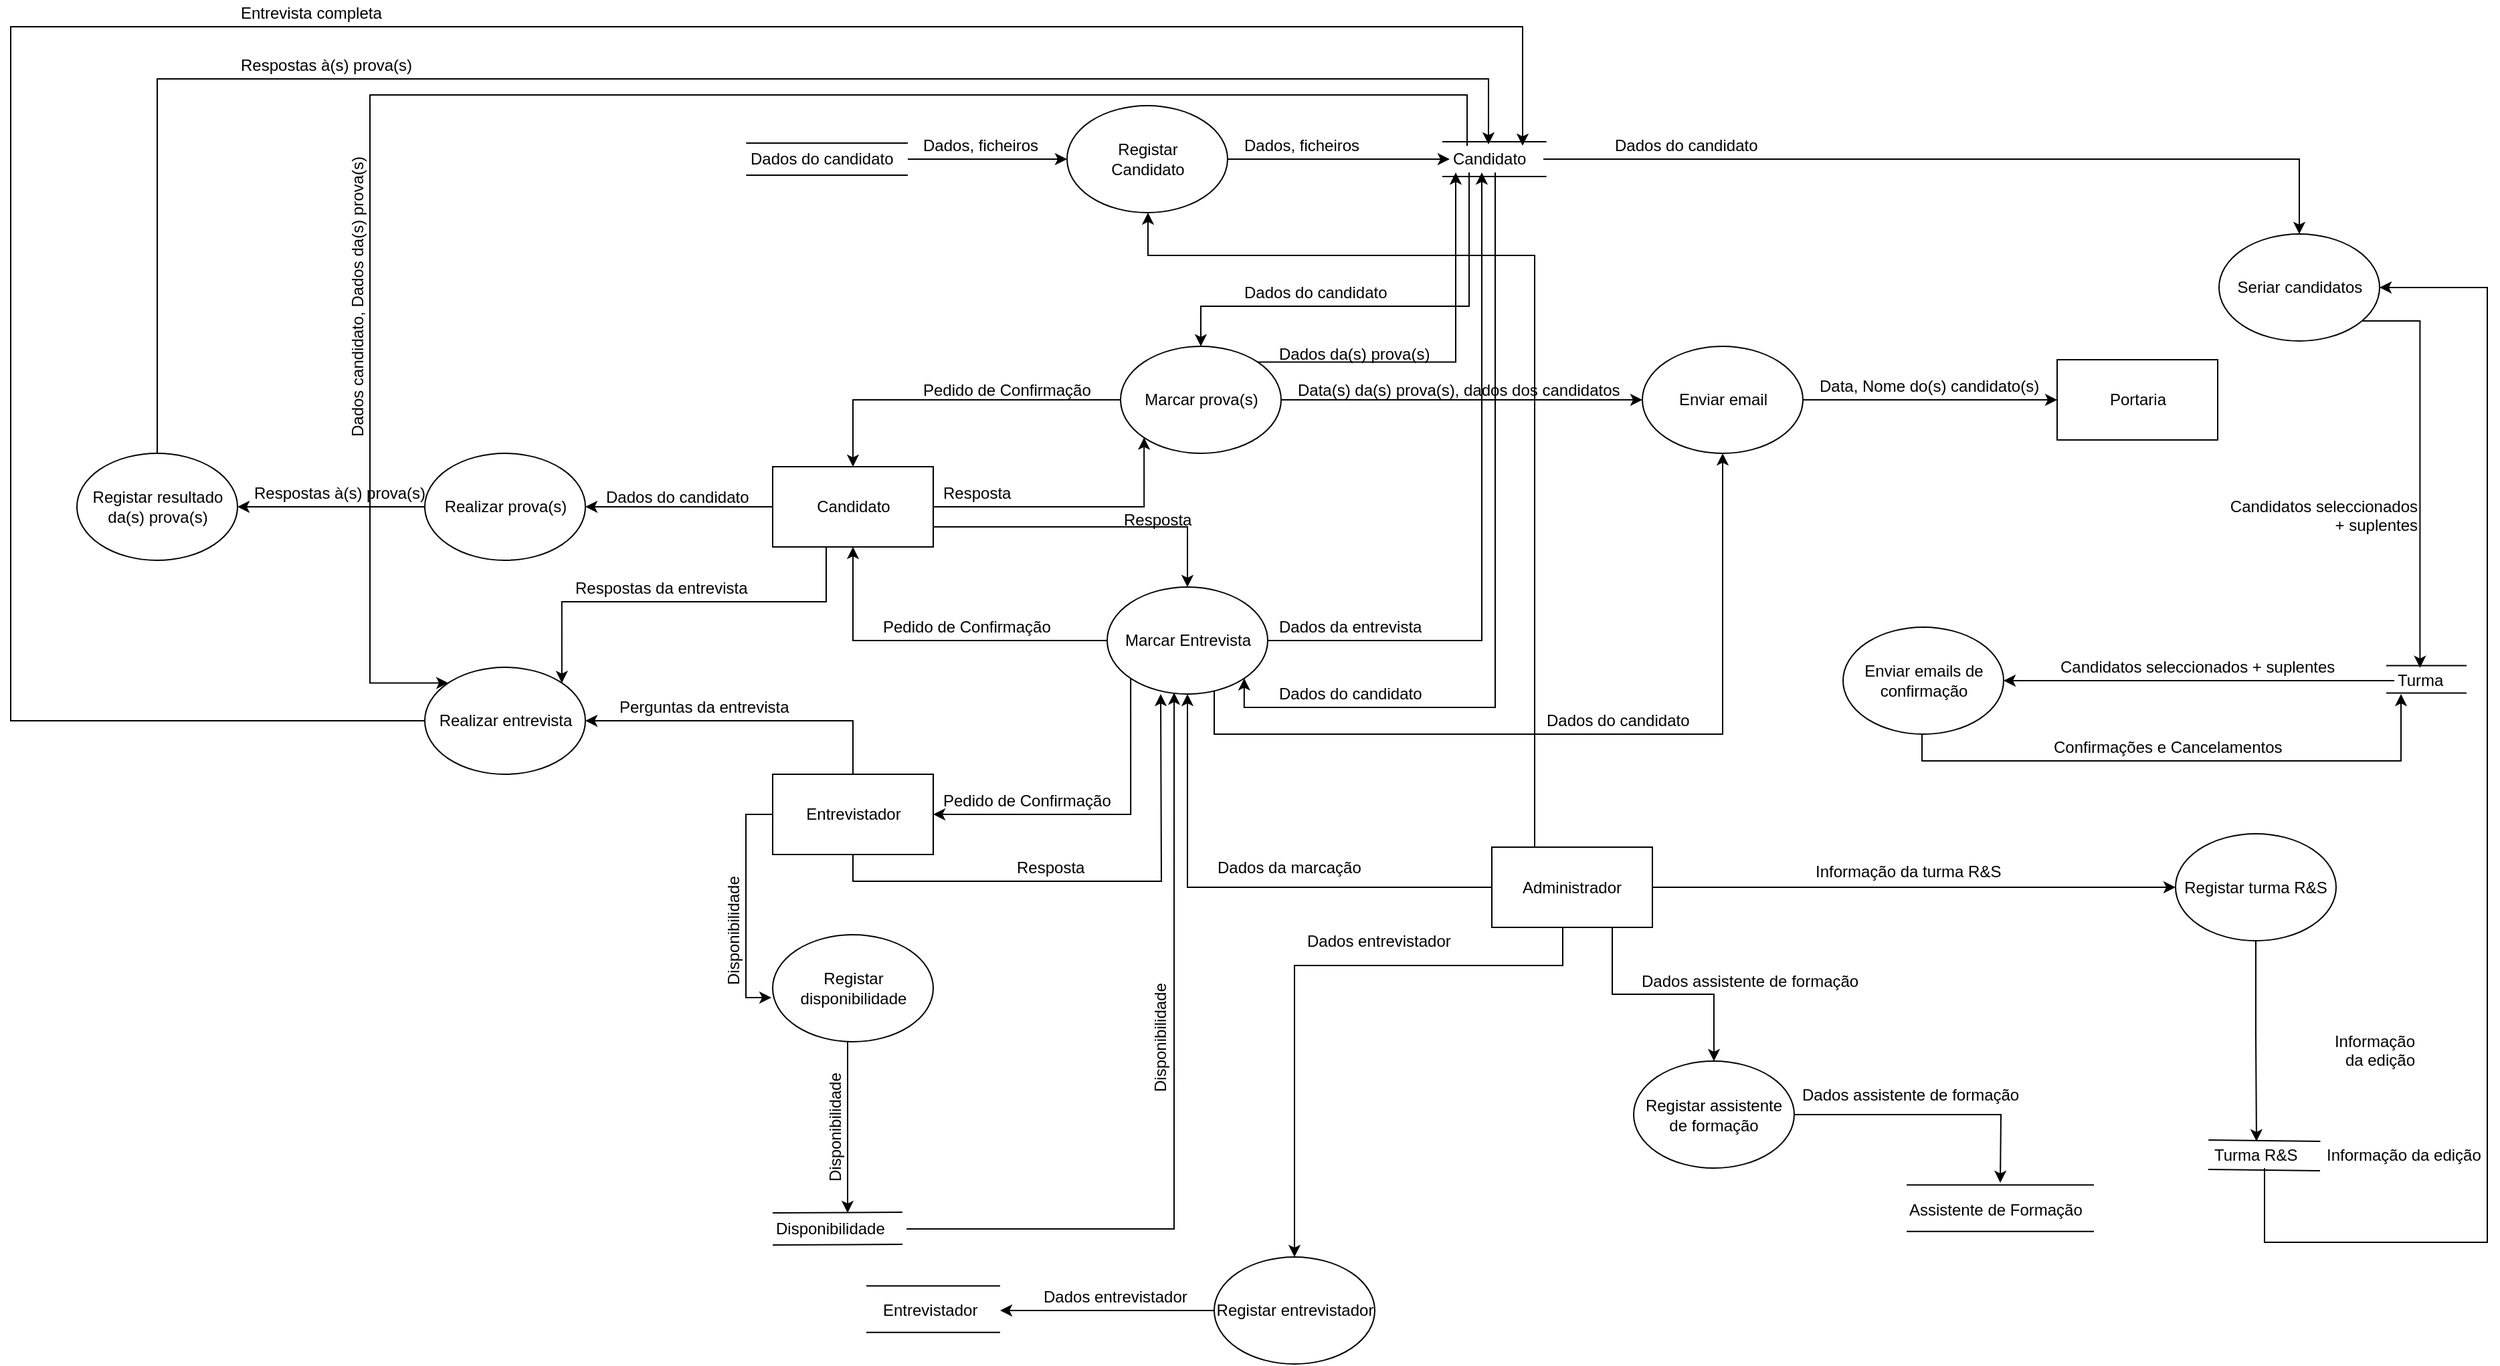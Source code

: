 <mxfile version="12.0.0" type="device" pages="1"><diagram id="WjhZQzVHBTu7egGQzAlN" name="Página-1"><mxGraphModel dx="3076" dy="856" grid="1" gridSize="10" guides="1" tooltips="1" connect="1" arrows="1" fold="1" page="1" pageScale="1" pageWidth="1654" pageHeight="1169" math="0" shadow="0"><root><mxCell id="0"/><mxCell id="1" parent="0"/><mxCell id="xNhu8k6eA5CsiCso3z8s-1" value="" style="shape=link;html=1;width=24;exitX=-0.007;exitY=0.5;exitDx=0;exitDy=0;exitPerimeter=0;" parent="1" source="xNhu8k6eA5CsiCso3z8s-2" edge="1"><mxGeometry width="50" height="50" relative="1" as="geometry"><mxPoint x="140.5" y="198" as="sourcePoint"/><mxPoint x="240.5" y="198" as="targetPoint"/></mxGeometry></mxCell><mxCell id="xNhu8k6eA5CsiCso3z8s-2" value="Dados do candidato" style="text;html=1;resizable=0;points=[];autosize=1;align=left;verticalAlign=top;spacingTop=-4;" parent="1" vertex="1"><mxGeometry x="120.5" y="188" width="120" height="20" as="geometry"/></mxCell><mxCell id="IRX2nNJQRGJOvkp_nu8Y-1" value="Registar &lt;br&gt;Candidato" style="ellipse;whiteSpace=wrap;html=1;" parent="1" vertex="1"><mxGeometry x="359.5" y="158" width="120" height="80" as="geometry"/></mxCell><mxCell id="IRX2nNJQRGJOvkp_nu8Y-40" style="edgeStyle=orthogonalEdgeStyle;rounded=0;orthogonalLoop=1;jettySize=auto;html=1;entryX=0.5;entryY=0;entryDx=0;entryDy=0;" parent="1" source="IRX2nNJQRGJOvkp_nu8Y-3" target="IRX2nNJQRGJOvkp_nu8Y-10" edge="1"><mxGeometry relative="1" as="geometry"><mxPoint x="535" y="338" as="targetPoint"/><mxPoint x="720.5" y="200" as="sourcePoint"/><Array as="points"><mxPoint x="660" y="308"/><mxPoint x="460" y="308"/></Array></mxGeometry></mxCell><mxCell id="IRX2nNJQRGJOvkp_nu8Y-42" style="edgeStyle=orthogonalEdgeStyle;rounded=0;orthogonalLoop=1;jettySize=auto;html=1;entryX=1;entryY=1;entryDx=0;entryDy=0;" parent="1" source="IRX2nNJQRGJOvkp_nu8Y-3" target="IRX2nNJQRGJOvkp_nu8Y-33" edge="1"><mxGeometry relative="1" as="geometry"><Array as="points"><mxPoint x="679.5" y="608"/><mxPoint x="491.5" y="608"/></Array></mxGeometry></mxCell><mxCell id="IRX2nNJQRGJOvkp_nu8Y-90" style="edgeStyle=orthogonalEdgeStyle;rounded=0;orthogonalLoop=1;jettySize=auto;html=1;entryX=0;entryY=0;entryDx=0;entryDy=0;" parent="1" source="IRX2nNJQRGJOvkp_nu8Y-3" target="IRX2nNJQRGJOvkp_nu8Y-82" edge="1"><mxGeometry relative="1" as="geometry"><mxPoint x="-102.5" y="540" as="targetPoint"/><Array as="points"><mxPoint x="658.5" y="150"/><mxPoint x="-161.5" y="150"/><mxPoint x="-161.5" y="590"/></Array></mxGeometry></mxCell><mxCell id="IRX2nNJQRGJOvkp_nu8Y-99" style="edgeStyle=orthogonalEdgeStyle;rounded=0;orthogonalLoop=1;jettySize=auto;html=1;" parent="1" source="IRX2nNJQRGJOvkp_nu8Y-3" target="IRX2nNJQRGJOvkp_nu8Y-98" edge="1"><mxGeometry relative="1" as="geometry"/></mxCell><mxCell id="IRX2nNJQRGJOvkp_nu8Y-3" value="Candidato" style="text;html=1;resizable=0;points=[];autosize=1;align=left;verticalAlign=top;spacingTop=-4;" parent="1" vertex="1"><mxGeometry x="645.5" y="188" width="70" height="20" as="geometry"/></mxCell><mxCell id="IRX2nNJQRGJOvkp_nu8Y-5" value="" style="shape=link;html=1;width=26;entryX=1.033;entryY=0.5;entryDx=0;entryDy=0;entryPerimeter=0;" parent="1" target="IRX2nNJQRGJOvkp_nu8Y-3" edge="1"><mxGeometry width="50" height="50" relative="1" as="geometry"><mxPoint x="640" y="198" as="sourcePoint"/><mxPoint x="632.5" y="191" as="targetPoint"/><Array as="points"><mxPoint x="659.5" y="198"/></Array></mxGeometry></mxCell><mxCell id="IRX2nNJQRGJOvkp_nu8Y-6" value="" style="endArrow=classic;html=1;entryX=0;entryY=0.5;entryDx=0;entryDy=0;" parent="1" source="xNhu8k6eA5CsiCso3z8s-2" target="IRX2nNJQRGJOvkp_nu8Y-1" edge="1"><mxGeometry width="50" height="50" relative="1" as="geometry"><mxPoint x="119.5" y="308" as="sourcePoint"/><mxPoint x="169.5" y="258" as="targetPoint"/></mxGeometry></mxCell><mxCell id="IRX2nNJQRGJOvkp_nu8Y-7" value="" style="endArrow=classic;html=1;exitX=1;exitY=0.5;exitDx=0;exitDy=0;" parent="1" source="IRX2nNJQRGJOvkp_nu8Y-1" target="IRX2nNJQRGJOvkp_nu8Y-3" edge="1"><mxGeometry width="50" height="50" relative="1" as="geometry"><mxPoint x="419.5" y="238" as="sourcePoint"/><mxPoint x="589.5" y="228" as="targetPoint"/></mxGeometry></mxCell><mxCell id="IRX2nNJQRGJOvkp_nu8Y-8" value="Dados, ficheiros&lt;br&gt;" style="text;html=1;resizable=0;points=[];autosize=1;align=left;verticalAlign=top;spacingTop=-4;" parent="1" vertex="1"><mxGeometry x="249.5" y="178" width="100" height="20" as="geometry"/></mxCell><mxCell id="IRX2nNJQRGJOvkp_nu8Y-9" value="Dados, ficheiros&lt;br&gt;" style="text;html=1;resizable=0;points=[];autosize=1;align=left;verticalAlign=top;spacingTop=-4;" parent="1" vertex="1"><mxGeometry x="489.5" y="178" width="100" height="20" as="geometry"/></mxCell><mxCell id="IRX2nNJQRGJOvkp_nu8Y-38" style="edgeStyle=orthogonalEdgeStyle;rounded=0;orthogonalLoop=1;jettySize=auto;html=1;exitX=0;exitY=0.5;exitDx=0;exitDy=0;entryX=0.5;entryY=0;entryDx=0;entryDy=0;" parent="1" source="IRX2nNJQRGJOvkp_nu8Y-10" target="IRX2nNJQRGJOvkp_nu8Y-13" edge="1"><mxGeometry relative="1" as="geometry"/></mxCell><mxCell id="IRX2nNJQRGJOvkp_nu8Y-39" style="edgeStyle=orthogonalEdgeStyle;rounded=0;orthogonalLoop=1;jettySize=auto;html=1;exitX=1;exitY=0;exitDx=0;exitDy=0;" parent="1" source="IRX2nNJQRGJOvkp_nu8Y-10" edge="1" target="IRX2nNJQRGJOvkp_nu8Y-3"><mxGeometry relative="1" as="geometry"><mxPoint x="890" y="290" as="targetPoint"/><Array as="points"><mxPoint x="650" y="350"/></Array></mxGeometry></mxCell><mxCell id="IRX2nNJQRGJOvkp_nu8Y-10" value="Marcar prova(s)" style="ellipse;whiteSpace=wrap;html=1;" parent="1" vertex="1"><mxGeometry x="399.5" y="338" width="120" height="80" as="geometry"/></mxCell><mxCell id="IRX2nNJQRGJOvkp_nu8Y-12" value="Dados do candidato" style="text;html=1;resizable=0;points=[];autosize=1;align=left;verticalAlign=top;spacingTop=-4;rotation=0;" parent="1" vertex="1"><mxGeometry x="489.5" y="288" width="120" height="20" as="geometry"/></mxCell><mxCell id="IRX2nNJQRGJOvkp_nu8Y-36" style="edgeStyle=orthogonalEdgeStyle;rounded=0;orthogonalLoop=1;jettySize=auto;html=1;entryX=0;entryY=1;entryDx=0;entryDy=0;" parent="1" source="IRX2nNJQRGJOvkp_nu8Y-13" target="IRX2nNJQRGJOvkp_nu8Y-10" edge="1"><mxGeometry relative="1" as="geometry"><mxPoint x="409.5" y="408" as="targetPoint"/></mxGeometry></mxCell><mxCell id="IRX2nNJQRGJOvkp_nu8Y-46" style="edgeStyle=orthogonalEdgeStyle;rounded=0;orthogonalLoop=1;jettySize=auto;html=1;exitX=1;exitY=0.75;exitDx=0;exitDy=0;entryX=0.5;entryY=0;entryDx=0;entryDy=0;" parent="1" source="IRX2nNJQRGJOvkp_nu8Y-13" target="IRX2nNJQRGJOvkp_nu8Y-33" edge="1"><mxGeometry relative="1" as="geometry"/></mxCell><mxCell id="IRX2nNJQRGJOvkp_nu8Y-72" style="edgeStyle=orthogonalEdgeStyle;rounded=0;orthogonalLoop=1;jettySize=auto;html=1;exitX=0;exitY=0.5;exitDx=0;exitDy=0;entryX=1;entryY=0.5;entryDx=0;entryDy=0;" parent="1" source="IRX2nNJQRGJOvkp_nu8Y-13" target="IRX2nNJQRGJOvkp_nu8Y-70" edge="1"><mxGeometry relative="1" as="geometry"/></mxCell><mxCell id="IRX2nNJQRGJOvkp_nu8Y-85" style="edgeStyle=orthogonalEdgeStyle;rounded=0;orthogonalLoop=1;jettySize=auto;html=1;entryX=1;entryY=0;entryDx=0;entryDy=0;" parent="1" source="IRX2nNJQRGJOvkp_nu8Y-13" target="IRX2nNJQRGJOvkp_nu8Y-82" edge="1"><mxGeometry relative="1" as="geometry"><Array as="points"><mxPoint x="179.5" y="529"/><mxPoint x="-18.5" y="529"/></Array></mxGeometry></mxCell><mxCell id="IRX2nNJQRGJOvkp_nu8Y-13" value="Candidato" style="rounded=0;whiteSpace=wrap;html=1;" parent="1" vertex="1"><mxGeometry x="139.5" y="428" width="120" height="60" as="geometry"/></mxCell><mxCell id="IRX2nNJQRGJOvkp_nu8Y-15" value="Pedido de Confirmação" style="text;html=1;resizable=0;points=[];autosize=1;align=left;verticalAlign=top;spacingTop=-4;rotation=0;" parent="1" vertex="1"><mxGeometry x="249.5" y="361" width="140" height="20" as="geometry"/></mxCell><mxCell id="IRX2nNJQRGJOvkp_nu8Y-19" value="Resposta" style="text;html=1;resizable=0;points=[];autosize=1;align=left;verticalAlign=top;spacingTop=-4;rotation=0;" parent="1" vertex="1"><mxGeometry x="264.5" y="438" width="70" height="20" as="geometry"/></mxCell><mxCell id="IRX2nNJQRGJOvkp_nu8Y-23" value="Dados da(s) prova(s)" style="text;html=1;resizable=0;points=[];autosize=1;align=left;verticalAlign=top;spacingTop=-4;rotation=0;" parent="1" vertex="1"><mxGeometry x="515.5" y="334" width="130" height="20" as="geometry"/></mxCell><mxCell id="IRX2nNJQRGJOvkp_nu8Y-24" value="Portaria" style="rounded=0;whiteSpace=wrap;html=1;" parent="1" vertex="1"><mxGeometry x="1099.5" y="348" width="120" height="60" as="geometry"/></mxCell><mxCell id="IRX2nNJQRGJOvkp_nu8Y-25" value="Data(s) da(s) prova(s), dados dos candidatos" style="text;html=1;resizable=0;points=[];autosize=1;align=left;verticalAlign=top;spacingTop=-4;rotation=0;" parent="1" vertex="1"><mxGeometry x="529.5" y="361" width="260" height="20" as="geometry"/></mxCell><mxCell id="IRX2nNJQRGJOvkp_nu8Y-27" value="Enviar email" style="ellipse;whiteSpace=wrap;html=1;" parent="1" vertex="1"><mxGeometry x="789.5" y="338" width="120" height="80" as="geometry"/></mxCell><mxCell id="IRX2nNJQRGJOvkp_nu8Y-28" value="" style="endArrow=classic;html=1;exitX=1;exitY=0.5;exitDx=0;exitDy=0;entryX=0;entryY=0.5;entryDx=0;entryDy=0;" parent="1" source="IRX2nNJQRGJOvkp_nu8Y-10" target="IRX2nNJQRGJOvkp_nu8Y-27" edge="1"><mxGeometry width="50" height="50" relative="1" as="geometry"><mxPoint x="119.5" y="668" as="sourcePoint"/><mxPoint x="169.5" y="618" as="targetPoint"/></mxGeometry></mxCell><mxCell id="IRX2nNJQRGJOvkp_nu8Y-29" value="" style="endArrow=classic;html=1;exitX=1;exitY=0.5;exitDx=0;exitDy=0;entryX=0;entryY=0.5;entryDx=0;entryDy=0;" parent="1" source="IRX2nNJQRGJOvkp_nu8Y-27" target="IRX2nNJQRGJOvkp_nu8Y-24" edge="1"><mxGeometry width="50" height="50" relative="1" as="geometry"><mxPoint x="929.5" y="408" as="sourcePoint"/><mxPoint x="979.5" y="358" as="targetPoint"/></mxGeometry></mxCell><mxCell id="IRX2nNJQRGJOvkp_nu8Y-30" value="Data, Nome do(s) candidato(s)" style="text;html=1;resizable=0;points=[];autosize=1;align=left;verticalAlign=top;spacingTop=-4;rotation=0;" parent="1" vertex="1"><mxGeometry x="919.5" y="358" width="180" height="20" as="geometry"/></mxCell><mxCell id="IRX2nNJQRGJOvkp_nu8Y-34" style="edgeStyle=orthogonalEdgeStyle;rounded=0;orthogonalLoop=1;jettySize=auto;html=1;" parent="1" source="IRX2nNJQRGJOvkp_nu8Y-33" target="IRX2nNJQRGJOvkp_nu8Y-3" edge="1"><mxGeometry relative="1" as="geometry"><Array as="points"><mxPoint x="669.5" y="558"/></Array></mxGeometry></mxCell><mxCell id="IRX2nNJQRGJOvkp_nu8Y-44" style="edgeStyle=orthogonalEdgeStyle;rounded=0;orthogonalLoop=1;jettySize=auto;html=1;entryX=0.5;entryY=1;entryDx=0;entryDy=0;" parent="1" source="IRX2nNJQRGJOvkp_nu8Y-33" target="IRX2nNJQRGJOvkp_nu8Y-13" edge="1"><mxGeometry relative="1" as="geometry"/></mxCell><mxCell id="IRX2nNJQRGJOvkp_nu8Y-50" style="edgeStyle=orthogonalEdgeStyle;rounded=0;orthogonalLoop=1;jettySize=auto;html=1;entryX=0.5;entryY=1;entryDx=0;entryDy=0;" parent="1" source="IRX2nNJQRGJOvkp_nu8Y-33" target="IRX2nNJQRGJOvkp_nu8Y-27" edge="1"><mxGeometry relative="1" as="geometry"><Array as="points"><mxPoint x="469.5" y="628"/><mxPoint x="849.5" y="628"/></Array></mxGeometry></mxCell><mxCell id="IRX2nNJQRGJOvkp_nu8Y-54" style="edgeStyle=orthogonalEdgeStyle;rounded=0;orthogonalLoop=1;jettySize=auto;html=1;exitX=0;exitY=1;exitDx=0;exitDy=0;entryX=1;entryY=0.5;entryDx=0;entryDy=0;" parent="1" source="IRX2nNJQRGJOvkp_nu8Y-33" target="IRX2nNJQRGJOvkp_nu8Y-53" edge="1"><mxGeometry relative="1" as="geometry"><Array as="points"><mxPoint x="407.5" y="688"/></Array></mxGeometry></mxCell><mxCell id="IRX2nNJQRGJOvkp_nu8Y-33" value="Marcar Entrevista" style="ellipse;whiteSpace=wrap;html=1;" parent="1" vertex="1"><mxGeometry x="389.5" y="518" width="120" height="80" as="geometry"/></mxCell><mxCell id="IRX2nNJQRGJOvkp_nu8Y-41" value="Dados da entrevista" style="text;html=1;resizable=0;points=[];autosize=1;align=left;verticalAlign=top;spacingTop=-4;rotation=0;" parent="1" vertex="1"><mxGeometry x="515.5" y="538" width="120" height="20" as="geometry"/></mxCell><mxCell id="IRX2nNJQRGJOvkp_nu8Y-43" value="Dados do candidato" style="text;html=1;resizable=0;points=[];autosize=1;align=left;verticalAlign=top;spacingTop=-4;rotation=0;" parent="1" vertex="1"><mxGeometry x="515.5" y="588" width="120" height="20" as="geometry"/></mxCell><mxCell id="IRX2nNJQRGJOvkp_nu8Y-45" value="Pedido de Confirmação" style="text;html=1;resizable=0;points=[];autosize=1;align=left;verticalAlign=top;spacingTop=-4;rotation=0;" parent="1" vertex="1"><mxGeometry x="219.5" y="538" width="140" height="20" as="geometry"/></mxCell><mxCell id="IRX2nNJQRGJOvkp_nu8Y-47" value="Resposta" style="text;html=1;resizable=0;points=[];autosize=1;align=left;verticalAlign=top;spacingTop=-4;rotation=0;" parent="1" vertex="1"><mxGeometry x="399.5" y="458" width="70" height="20" as="geometry"/></mxCell><mxCell id="IRX2nNJQRGJOvkp_nu8Y-51" value="Dados do candidato" style="text;html=1;resizable=0;points=[];autosize=1;align=left;verticalAlign=top;spacingTop=-4;rotation=0;" parent="1" vertex="1"><mxGeometry x="715.5" y="608" width="120" height="20" as="geometry"/></mxCell><mxCell id="IRX2nNJQRGJOvkp_nu8Y-56" style="edgeStyle=orthogonalEdgeStyle;rounded=0;orthogonalLoop=1;jettySize=auto;html=1;exitX=0.5;exitY=1;exitDx=0;exitDy=0;" parent="1" source="IRX2nNJQRGJOvkp_nu8Y-53" edge="1"><mxGeometry relative="1" as="geometry"><mxPoint x="429.5" y="598" as="targetPoint"/></mxGeometry></mxCell><mxCell id="IRX2nNJQRGJOvkp_nu8Y-62" style="edgeStyle=orthogonalEdgeStyle;rounded=0;orthogonalLoop=1;jettySize=auto;html=1;exitX=0;exitY=0.5;exitDx=0;exitDy=0;entryX=-0.008;entryY=0.588;entryDx=0;entryDy=0;entryPerimeter=0;" parent="1" source="IRX2nNJQRGJOvkp_nu8Y-53" target="IRX2nNJQRGJOvkp_nu8Y-61" edge="1"><mxGeometry relative="1" as="geometry"/></mxCell><mxCell id="IRX2nNJQRGJOvkp_nu8Y-83" style="edgeStyle=orthogonalEdgeStyle;rounded=0;orthogonalLoop=1;jettySize=auto;html=1;entryX=1;entryY=0.5;entryDx=0;entryDy=0;" parent="1" source="IRX2nNJQRGJOvkp_nu8Y-53" target="IRX2nNJQRGJOvkp_nu8Y-82" edge="1"><mxGeometry relative="1" as="geometry"><Array as="points"><mxPoint x="199.5" y="618"/></Array></mxGeometry></mxCell><mxCell id="IRX2nNJQRGJOvkp_nu8Y-53" value="Entrevistador" style="rounded=0;whiteSpace=wrap;html=1;" parent="1" vertex="1"><mxGeometry x="139.5" y="658" width="120" height="60" as="geometry"/></mxCell><mxCell id="IRX2nNJQRGJOvkp_nu8Y-55" value="Pedido de Confirmação" style="text;html=1;resizable=0;points=[];autosize=1;align=left;verticalAlign=top;spacingTop=-4;rotation=0;" parent="1" vertex="1"><mxGeometry x="264.5" y="668" width="140" height="20" as="geometry"/></mxCell><mxCell id="IRX2nNJQRGJOvkp_nu8Y-57" value="Resposta" style="text;html=1;resizable=0;points=[];autosize=1;align=left;verticalAlign=top;spacingTop=-4;rotation=0;" parent="1" vertex="1"><mxGeometry x="319.5" y="718" width="70" height="20" as="geometry"/></mxCell><mxCell id="IRX2nNJQRGJOvkp_nu8Y-66" style="edgeStyle=orthogonalEdgeStyle;rounded=0;orthogonalLoop=1;jettySize=auto;html=1;exitX=0.5;exitY=1;exitDx=0;exitDy=0;entryX=0.56;entryY=-0.1;entryDx=0;entryDy=0;entryPerimeter=0;" parent="1" source="IRX2nNJQRGJOvkp_nu8Y-61" target="IRX2nNJQRGJOvkp_nu8Y-65" edge="1"><mxGeometry relative="1" as="geometry"><Array as="points"><mxPoint x="195.5" y="858"/></Array></mxGeometry></mxCell><mxCell id="IRX2nNJQRGJOvkp_nu8Y-61" value="Registar disponibilidade" style="ellipse;whiteSpace=wrap;html=1;" parent="1" vertex="1"><mxGeometry x="139.5" y="778" width="120" height="80" as="geometry"/></mxCell><mxCell id="IRX2nNJQRGJOvkp_nu8Y-63" value="Disponibilidade" style="text;html=1;resizable=0;points=[];autosize=1;align=left;verticalAlign=top;spacingTop=-4;rotation=270;" parent="1" vertex="1"><mxGeometry x="60.5" y="758" width="100" height="20" as="geometry"/></mxCell><mxCell id="IRX2nNJQRGJOvkp_nu8Y-64" value="" style="shape=link;html=1;width=24;exitX=0;exitY=0.5;exitDx=0;exitDy=0;exitPerimeter=0;" parent="1" source="IRX2nNJQRGJOvkp_nu8Y-65" edge="1"><mxGeometry width="50" height="50" relative="1" as="geometry"><mxPoint x="146.5" y="997.5" as="sourcePoint"/><mxPoint x="236.5" y="997.5" as="targetPoint"/></mxGeometry></mxCell><mxCell id="IRX2nNJQRGJOvkp_nu8Y-68" style="edgeStyle=orthogonalEdgeStyle;rounded=0;orthogonalLoop=1;jettySize=auto;html=1;entryX=0.417;entryY=0.988;entryDx=0;entryDy=0;entryPerimeter=0;" parent="1" source="IRX2nNJQRGJOvkp_nu8Y-65" target="IRX2nNJQRGJOvkp_nu8Y-33" edge="1"><mxGeometry relative="1" as="geometry"/></mxCell><mxCell id="IRX2nNJQRGJOvkp_nu8Y-65" value="Disponibilidade" style="text;html=1;resizable=0;points=[];autosize=1;align=left;verticalAlign=top;spacingTop=-4;rotation=0;" parent="1" vertex="1"><mxGeometry x="139.5" y="988" width="100" height="20" as="geometry"/></mxCell><mxCell id="IRX2nNJQRGJOvkp_nu8Y-67" value="Disponibilidade" style="text;html=1;resizable=0;points=[];autosize=1;align=left;verticalAlign=top;spacingTop=-4;rotation=270;" parent="1" vertex="1"><mxGeometry x="136.5" y="905" width="100" height="20" as="geometry"/></mxCell><mxCell id="IRX2nNJQRGJOvkp_nu8Y-69" value="Disponibilidade" style="text;html=1;resizable=0;points=[];autosize=1;align=left;verticalAlign=top;spacingTop=-4;rotation=270;" parent="1" vertex="1"><mxGeometry x="379.5" y="838" width="100" height="20" as="geometry"/></mxCell><mxCell id="IRX2nNJQRGJOvkp_nu8Y-74" style="edgeStyle=orthogonalEdgeStyle;rounded=0;orthogonalLoop=1;jettySize=auto;html=1;entryX=1;entryY=0.5;entryDx=0;entryDy=0;" parent="1" source="IRX2nNJQRGJOvkp_nu8Y-70" target="IRX2nNJQRGJOvkp_nu8Y-71" edge="1"><mxGeometry relative="1" as="geometry"/></mxCell><mxCell id="IRX2nNJQRGJOvkp_nu8Y-70" value="Realizar prova(s)" style="ellipse;whiteSpace=wrap;html=1;" parent="1" vertex="1"><mxGeometry x="-120.5" y="418" width="120" height="80" as="geometry"/></mxCell><mxCell id="IRX2nNJQRGJOvkp_nu8Y-78" style="edgeStyle=orthogonalEdgeStyle;rounded=0;orthogonalLoop=1;jettySize=auto;html=1;entryX=0.414;entryY=-0.05;entryDx=0;entryDy=0;entryPerimeter=0;" parent="1" source="IRX2nNJQRGJOvkp_nu8Y-71" target="IRX2nNJQRGJOvkp_nu8Y-3" edge="1"><mxGeometry relative="1" as="geometry"><Array as="points"><mxPoint x="-320.5" y="138"/><mxPoint x="674.5" y="138"/></Array></mxGeometry></mxCell><mxCell id="IRX2nNJQRGJOvkp_nu8Y-71" value="Registar resultado da(s) prova(s)" style="ellipse;whiteSpace=wrap;html=1;" parent="1" vertex="1"><mxGeometry x="-380.5" y="418" width="120" height="80" as="geometry"/></mxCell><mxCell id="IRX2nNJQRGJOvkp_nu8Y-75" value="Dados do candidato" style="text;html=1;resizable=0;points=[];autosize=1;align=left;verticalAlign=top;spacingTop=-4;rotation=0;" parent="1" vertex="1"><mxGeometry x="12.5" y="441" width="120" height="20" as="geometry"/></mxCell><mxCell id="IRX2nNJQRGJOvkp_nu8Y-80" value="Respostas à(s) prova(s)&lt;br&gt;" style="text;html=1;resizable=0;points=[];autosize=1;align=left;verticalAlign=top;spacingTop=-4;rotation=0;" parent="1" vertex="1"><mxGeometry x="-250.5" y="438" width="140" height="20" as="geometry"/></mxCell><mxCell id="IRX2nNJQRGJOvkp_nu8Y-81" value="Respostas à(s) prova(s)&lt;br&gt;" style="text;html=1;resizable=0;points=[];autosize=1;align=left;verticalAlign=top;spacingTop=-4;rotation=0;" parent="1" vertex="1"><mxGeometry x="-260.5" y="118" width="140" height="20" as="geometry"/></mxCell><mxCell id="IRX2nNJQRGJOvkp_nu8Y-87" style="edgeStyle=orthogonalEdgeStyle;rounded=0;orthogonalLoop=1;jettySize=auto;html=1;exitX=0;exitY=0.5;exitDx=0;exitDy=0;" parent="1" source="IRX2nNJQRGJOvkp_nu8Y-82" target="IRX2nNJQRGJOvkp_nu8Y-3" edge="1"><mxGeometry relative="1" as="geometry"><Array as="points"><mxPoint x="-430" y="618"/><mxPoint x="-430" y="99"/><mxPoint x="700" y="99"/></Array><mxPoint x="690" y="180" as="targetPoint"/></mxGeometry></mxCell><mxCell id="IRX2nNJQRGJOvkp_nu8Y-82" value="Realizar entrevista" style="ellipse;whiteSpace=wrap;html=1;" parent="1" vertex="1"><mxGeometry x="-120.5" y="578" width="120" height="80" as="geometry"/></mxCell><mxCell id="IRX2nNJQRGJOvkp_nu8Y-84" value="Perguntas da entrevista" style="text;html=1;resizable=0;points=[];autosize=1;align=left;verticalAlign=top;spacingTop=-4;rotation=0;" parent="1" vertex="1"><mxGeometry x="22.5" y="598" width="140" height="20" as="geometry"/></mxCell><mxCell id="IRX2nNJQRGJOvkp_nu8Y-86" value="Respostas da entrevista" style="text;html=1;resizable=0;points=[];autosize=1;align=left;verticalAlign=top;spacingTop=-4;rotation=0;" parent="1" vertex="1"><mxGeometry x="-10.5" y="509" width="140" height="20" as="geometry"/></mxCell><mxCell id="IRX2nNJQRGJOvkp_nu8Y-89" value="Entrevista completa" style="text;html=1;resizable=0;points=[];autosize=1;align=left;verticalAlign=top;spacingTop=-4;rotation=0;" parent="1" vertex="1"><mxGeometry x="-260.5" y="79" width="120" height="20" as="geometry"/></mxCell><mxCell id="IRX2nNJQRGJOvkp_nu8Y-91" value="Dados candidato, Dados da(s) prova(s)" style="text;html=1;resizable=0;points=[];autosize=1;align=left;verticalAlign=top;spacingTop=-4;rotation=270;" parent="1" vertex="1"><mxGeometry x="-280.5" y="288" width="220" height="20" as="geometry"/></mxCell><mxCell id="IRX2nNJQRGJOvkp_nu8Y-95" style="edgeStyle=orthogonalEdgeStyle;rounded=0;orthogonalLoop=1;jettySize=auto;html=1;" parent="1" source="IRX2nNJQRGJOvkp_nu8Y-92" target="IRX2nNJQRGJOvkp_nu8Y-33" edge="1"><mxGeometry relative="1" as="geometry"><mxPoint x="459.5" y="649" as="targetPoint"/></mxGeometry></mxCell><mxCell id="IRX2nNJQRGJOvkp_nu8Y-102" style="edgeStyle=orthogonalEdgeStyle;rounded=0;orthogonalLoop=1;jettySize=auto;html=1;exitX=1;exitY=0.5;exitDx=0;exitDy=0;entryX=0;entryY=0.5;entryDx=0;entryDy=0;" parent="1" source="IRX2nNJQRGJOvkp_nu8Y-92" target="IRX2nNJQRGJOvkp_nu8Y-101" edge="1"><mxGeometry relative="1" as="geometry"/></mxCell><mxCell id="IRX2nNJQRGJOvkp_nu8Y-112" style="edgeStyle=orthogonalEdgeStyle;rounded=0;orthogonalLoop=1;jettySize=auto;html=1;entryX=0.5;entryY=0;entryDx=0;entryDy=0;" parent="1" source="IRX2nNJQRGJOvkp_nu8Y-92" target="IRX2nNJQRGJOvkp_nu8Y-111" edge="1"><mxGeometry relative="1" as="geometry"><Array as="points"><mxPoint x="730" y="801"/><mxPoint x="530" y="801"/></Array><mxPoint x="529.5" y="962.013" as="targetPoint"/></mxGeometry></mxCell><mxCell id="IRX2nNJQRGJOvkp_nu8Y-119" style="edgeStyle=orthogonalEdgeStyle;rounded=0;orthogonalLoop=1;jettySize=auto;html=1;exitX=0.75;exitY=1;exitDx=0;exitDy=0;entryX=0.5;entryY=0;entryDx=0;entryDy=0;" parent="1" source="IRX2nNJQRGJOvkp_nu8Y-92" target="IRX2nNJQRGJOvkp_nu8Y-110" edge="1"><mxGeometry relative="1" as="geometry"/></mxCell><mxCell id="4CyAofUoghWhuZjAKjMT-1" style="edgeStyle=orthogonalEdgeStyle;rounded=0;orthogonalLoop=1;jettySize=auto;html=1;exitX=0.25;exitY=0;exitDx=0;exitDy=0;" parent="1" source="IRX2nNJQRGJOvkp_nu8Y-92" target="IRX2nNJQRGJOvkp_nu8Y-1" edge="1"><mxGeometry relative="1" as="geometry"><Array as="points"><mxPoint x="709" y="270"/><mxPoint x="420" y="270"/></Array></mxGeometry></mxCell><mxCell id="IRX2nNJQRGJOvkp_nu8Y-92" value="Administrador" style="rounded=0;whiteSpace=wrap;html=1;" parent="1" vertex="1"><mxGeometry x="677" y="712.5" width="120" height="60" as="geometry"/></mxCell><mxCell id="IRX2nNJQRGJOvkp_nu8Y-96" value="Dados da marcação" style="text;html=1;resizable=0;points=[];autosize=1;align=left;verticalAlign=top;spacingTop=-4;rotation=0;" parent="1" vertex="1"><mxGeometry x="469.5" y="718" width="120" height="20" as="geometry"/></mxCell><mxCell id="IRX2nNJQRGJOvkp_nu8Y-131" style="edgeStyle=orthogonalEdgeStyle;rounded=0;orthogonalLoop=1;jettySize=auto;html=1;entryX=0.384;entryY=0.02;entryDx=0;entryDy=0;entryPerimeter=0;" parent="1" source="IRX2nNJQRGJOvkp_nu8Y-98" target="IRX2nNJQRGJOvkp_nu8Y-126" edge="1"><mxGeometry relative="1" as="geometry"><Array as="points"><mxPoint x="1370.5" y="319"/></Array></mxGeometry></mxCell><mxCell id="IRX2nNJQRGJOvkp_nu8Y-98" value="Seriar candidatos" style="ellipse;whiteSpace=wrap;html=1;" parent="1" vertex="1"><mxGeometry x="1220.5" y="254" width="120" height="80" as="geometry"/></mxCell><mxCell id="IRX2nNJQRGJOvkp_nu8Y-100" value="Dados do candidato" style="text;html=1;resizable=0;points=[];autosize=1;align=left;verticalAlign=top;spacingTop=-4;rotation=0;" parent="1" vertex="1"><mxGeometry x="766.5" y="178" width="120" height="20" as="geometry"/></mxCell><mxCell id="IRX2nNJQRGJOvkp_nu8Y-106" style="edgeStyle=orthogonalEdgeStyle;rounded=0;orthogonalLoop=1;jettySize=auto;html=1;" parent="1" source="IRX2nNJQRGJOvkp_nu8Y-101" target="IRX2nNJQRGJOvkp_nu8Y-105" edge="1"><mxGeometry relative="1" as="geometry"><Array as="points"><mxPoint x="1248.5" y="853"/><mxPoint x="1248.5" y="853"/></Array></mxGeometry></mxCell><mxCell id="IRX2nNJQRGJOvkp_nu8Y-101" value="Registar turma R&amp;amp;S" style="ellipse;whiteSpace=wrap;html=1;" parent="1" vertex="1"><mxGeometry x="1188" y="702.5" width="120" height="80" as="geometry"/></mxCell><mxCell id="IRX2nNJQRGJOvkp_nu8Y-103" value="Informação da turma R&amp;amp;S" style="text;html=1;resizable=0;points=[];autosize=1;align=left;verticalAlign=top;spacingTop=-4;" parent="1" vertex="1"><mxGeometry x="917" y="720.5" width="150" height="20" as="geometry"/></mxCell><mxCell id="IRX2nNJQRGJOvkp_nu8Y-104" value="" style="shape=link;html=1;width=22;entryX=1.02;entryY=0.55;entryDx=0;entryDy=0;entryPerimeter=0;" parent="1" target="IRX2nNJQRGJOvkp_nu8Y-105" edge="1"><mxGeometry width="50" height="50" relative="1" as="geometry"><mxPoint x="1212.5" y="942.5" as="sourcePoint"/><mxPoint x="1302.5" y="942.5" as="targetPoint"/></mxGeometry></mxCell><mxCell id="IRX2nNJQRGJOvkp_nu8Y-108" style="edgeStyle=orthogonalEdgeStyle;rounded=0;orthogonalLoop=1;jettySize=auto;html=1;entryX=1;entryY=0.5;entryDx=0;entryDy=0;" parent="1" source="IRX2nNJQRGJOvkp_nu8Y-105" target="IRX2nNJQRGJOvkp_nu8Y-98" edge="1"><mxGeometry relative="1" as="geometry"><Array as="points"><mxPoint x="1421" y="1008"/><mxPoint x="1421" y="294"/></Array></mxGeometry></mxCell><mxCell id="IRX2nNJQRGJOvkp_nu8Y-105" value="Turma R&amp;amp;S" style="text;html=1;resizable=0;points=[];autosize=1;align=left;verticalAlign=top;spacingTop=-4;" parent="1" vertex="1"><mxGeometry x="1214.5" y="932.5" width="80" height="20" as="geometry"/></mxCell><mxCell id="IRX2nNJQRGJOvkp_nu8Y-107" value="Informação &lt;br&gt;da edição" style="text;html=1;resizable=0;points=[];autosize=1;align=right;verticalAlign=top;spacingTop=-4;rotation=0;" parent="1" vertex="1"><mxGeometry x="1287.5" y="847.5" width="80" height="30" as="geometry"/></mxCell><mxCell id="IRX2nNJQRGJOvkp_nu8Y-109" value="Informação da edição" style="text;html=1;resizable=0;points=[];autosize=1;align=left;verticalAlign=top;spacingTop=-4;rotation=0;" parent="1" vertex="1"><mxGeometry x="1299" y="932.5" width="130" height="20" as="geometry"/></mxCell><mxCell id="IRX2nNJQRGJOvkp_nu8Y-122" style="edgeStyle=orthogonalEdgeStyle;rounded=0;orthogonalLoop=1;jettySize=auto;html=1;" parent="1" source="IRX2nNJQRGJOvkp_nu8Y-110" edge="1"><mxGeometry relative="1" as="geometry"><mxPoint x="1057" y="963.5" as="targetPoint"/></mxGeometry></mxCell><mxCell id="IRX2nNJQRGJOvkp_nu8Y-110" value="Registar assistente de formação" style="ellipse;whiteSpace=wrap;html=1;" parent="1" vertex="1"><mxGeometry x="783" y="872.5" width="120" height="80" as="geometry"/></mxCell><mxCell id="IRX2nNJQRGJOvkp_nu8Y-117" style="edgeStyle=orthogonalEdgeStyle;rounded=0;orthogonalLoop=1;jettySize=auto;html=1;exitX=0;exitY=0.5;exitDx=0;exitDy=0;" parent="1" source="IRX2nNJQRGJOvkp_nu8Y-111" target="IRX2nNJQRGJOvkp_nu8Y-115" edge="1"><mxGeometry relative="1" as="geometry"/></mxCell><mxCell id="IRX2nNJQRGJOvkp_nu8Y-111" value="Registar entrevistador" style="ellipse;whiteSpace=wrap;html=1;" parent="1" vertex="1"><mxGeometry x="469.5" y="1019" width="120" height="80" as="geometry"/></mxCell><mxCell id="IRX2nNJQRGJOvkp_nu8Y-113" value="Dados entrevistador" style="text;html=1;resizable=0;points=[];autosize=1;align=left;verticalAlign=top;spacingTop=-4;" parent="1" vertex="1"><mxGeometry x="537" y="772.5" width="120" height="20" as="geometry"/></mxCell><mxCell id="IRX2nNJQRGJOvkp_nu8Y-114" value="" style="shape=link;html=1;width=34.706;" parent="1" edge="1"><mxGeometry width="50" height="50" relative="1" as="geometry"><mxPoint x="209.5" y="1058" as="sourcePoint"/><mxPoint x="309.5" y="1058" as="targetPoint"/></mxGeometry></mxCell><mxCell id="IRX2nNJQRGJOvkp_nu8Y-115" value="Entrevistador" style="text;html=1;resizable=0;points=[];autosize=1;align=left;verticalAlign=top;spacingTop=-4;" parent="1" vertex="1"><mxGeometry x="219.5" y="1049" width="90" height="20" as="geometry"/></mxCell><mxCell id="IRX2nNJQRGJOvkp_nu8Y-118" value="Dados entrevistador" style="text;html=1;resizable=0;points=[];autosize=1;align=left;verticalAlign=top;spacingTop=-4;" parent="1" vertex="1"><mxGeometry x="339.5" y="1039" width="120" height="20" as="geometry"/></mxCell><mxCell id="IRX2nNJQRGJOvkp_nu8Y-120" value="" style="shape=link;html=1;width=34.706;" parent="1" edge="1"><mxGeometry width="50" height="50" relative="1" as="geometry"><mxPoint x="987" y="982.5" as="sourcePoint"/><mxPoint x="1127" y="982.5" as="targetPoint"/></mxGeometry></mxCell><mxCell id="IRX2nNJQRGJOvkp_nu8Y-121" value="Assistente de Formação" style="text;html=1;resizable=0;points=[];autosize=1;align=left;verticalAlign=top;spacingTop=-4;" parent="1" vertex="1"><mxGeometry x="987" y="973.5" width="140" height="20" as="geometry"/></mxCell><mxCell id="IRX2nNJQRGJOvkp_nu8Y-123" value="Dados assistente de formação&lt;br&gt;" style="text;html=1;resizable=0;points=[];autosize=1;align=left;verticalAlign=top;spacingTop=-4;" parent="1" vertex="1"><mxGeometry x="787" y="802.5" width="180" height="20" as="geometry"/></mxCell><mxCell id="IRX2nNJQRGJOvkp_nu8Y-124" value="Dados assistente de formação&lt;br&gt;" style="text;html=1;resizable=0;points=[];autosize=1;align=left;verticalAlign=top;spacingTop=-4;" parent="1" vertex="1"><mxGeometry x="907" y="888" width="180" height="20" as="geometry"/></mxCell><mxCell id="IRX2nNJQRGJOvkp_nu8Y-130" value="" style="group" parent="1" vertex="1" connectable="0"><mxGeometry x="1345.5" y="578" width="60" height="20" as="geometry"/></mxCell><mxCell id="IRX2nNJQRGJOvkp_nu8Y-125" value="" style="shape=link;html=1;width=20.588;" parent="IRX2nNJQRGJOvkp_nu8Y-130" edge="1"><mxGeometry width="50" height="50" relative="1" as="geometry"><mxPoint y="9" as="sourcePoint"/><mxPoint x="60" y="9" as="targetPoint"/></mxGeometry></mxCell><mxCell id="IRX2nNJQRGJOvkp_nu8Y-126" value="Turma" style="text;html=1;resizable=0;points=[];autosize=1;align=left;verticalAlign=top;spacingTop=-4;" parent="IRX2nNJQRGJOvkp_nu8Y-130" vertex="1"><mxGeometry x="6" width="50" height="20" as="geometry"/></mxCell><mxCell id="IRX2nNJQRGJOvkp_nu8Y-132" value="Candidatos seleccionados&lt;br&gt;&amp;nbsp;+ suplentes" style="text;html=1;resizable=0;points=[];autosize=1;align=right;verticalAlign=top;spacingTop=-4;rotation=0;" parent="1" vertex="1"><mxGeometry x="1209.5" y="448" width="160" height="30" as="geometry"/></mxCell><mxCell id="IRX2nNJQRGJOvkp_nu8Y-135" style="edgeStyle=orthogonalEdgeStyle;rounded=0;orthogonalLoop=1;jettySize=auto;html=1;exitX=0.5;exitY=1;exitDx=0;exitDy=0;" parent="1" source="IRX2nNJQRGJOvkp_nu8Y-133" target="IRX2nNJQRGJOvkp_nu8Y-126" edge="1"><mxGeometry relative="1" as="geometry"><mxPoint x="1118.5" y="718" as="targetPoint"/><mxPoint x="989.5" y="658" as="sourcePoint"/><Array as="points"><mxPoint x="998.5" y="648"/><mxPoint x="1356.5" y="648"/></Array></mxGeometry></mxCell><mxCell id="IRX2nNJQRGJOvkp_nu8Y-133" value="Enviar emails de confirmação" style="ellipse;whiteSpace=wrap;html=1;" parent="1" vertex="1"><mxGeometry x="939.5" y="548" width="120" height="80" as="geometry"/></mxCell><mxCell id="IRX2nNJQRGJOvkp_nu8Y-134" style="edgeStyle=orthogonalEdgeStyle;rounded=0;orthogonalLoop=1;jettySize=auto;html=1;" parent="1" source="IRX2nNJQRGJOvkp_nu8Y-126" target="IRX2nNJQRGJOvkp_nu8Y-133" edge="1"><mxGeometry relative="1" as="geometry"/></mxCell><mxCell id="IRX2nNJQRGJOvkp_nu8Y-137" value="Confirmações e Cancelamentos" style="text;html=1;resizable=0;points=[];autosize=1;align=left;verticalAlign=top;spacingTop=-4;" parent="1" vertex="1"><mxGeometry x="1094.5" y="628" width="190" height="20" as="geometry"/></mxCell><mxCell id="IRX2nNJQRGJOvkp_nu8Y-138" value="Candidatos seleccionados + suplentes" style="text;html=1;resizable=0;points=[];autosize=1;align=left;verticalAlign=top;spacingTop=-4;rotation=0;" parent="1" vertex="1"><mxGeometry x="1099.5" y="568" width="220" height="20" as="geometry"/></mxCell></root></mxGraphModel></diagram></mxfile>